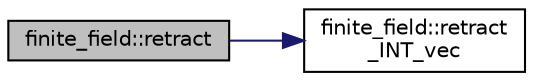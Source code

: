 digraph "finite_field::retract"
{
  edge [fontname="Helvetica",fontsize="10",labelfontname="Helvetica",labelfontsize="10"];
  node [fontname="Helvetica",fontsize="10",shape=record];
  rankdir="LR";
  Node17764 [label="finite_field::retract",height=0.2,width=0.4,color="black", fillcolor="grey75", style="filled", fontcolor="black"];
  Node17764 -> Node17765 [color="midnightblue",fontsize="10",style="solid",fontname="Helvetica"];
  Node17765 [label="finite_field::retract\l_INT_vec",height=0.2,width=0.4,color="black", fillcolor="white", style="filled",URL="$df/d5a/classfinite__field.html#acfdc645b9483323fcded9e6d5b2eccc9"];
}
